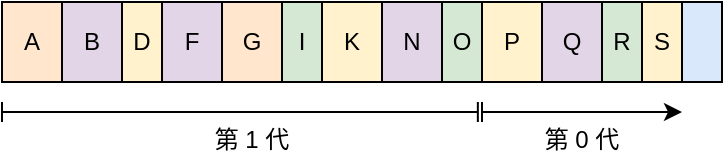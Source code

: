 <mxfile version="13.9.9" type="device"><diagram id="MdW5znwwsVFWy2X1LMuZ" name="第 1 页"><mxGraphModel dx="1106" dy="972" grid="1" gridSize="10" guides="1" tooltips="1" connect="1" arrows="1" fold="1" page="1" pageScale="1" pageWidth="827" pageHeight="1169" math="0" shadow="0"><root><mxCell id="0"/><mxCell id="1" parent="0"/><mxCell id="P5lW9tbwBjJaJNHwM_pW-1" value="" style="rounded=0;whiteSpace=wrap;html=1;fillColor=#dae8fc;" parent="1" vertex="1"><mxGeometry x="190" y="240" width="360" height="40" as="geometry"/></mxCell><mxCell id="P5lW9tbwBjJaJNHwM_pW-2" value="A" style="rounded=0;whiteSpace=wrap;html=1;fillColor=#ffe6cc;" parent="1" vertex="1"><mxGeometry x="190" y="240" width="30" height="40" as="geometry"/></mxCell><mxCell id="P5lW9tbwBjJaJNHwM_pW-7" value="D" style="rounded=0;whiteSpace=wrap;html=1;fillColor=#fff2cc;" parent="1" vertex="1"><mxGeometry x="250" y="240" width="20" height="40" as="geometry"/></mxCell><mxCell id="DdzqEhO3DBl7wpTAK5M_-1" value="B" style="rounded=0;whiteSpace=wrap;html=1;fillColor=#e1d5e7;" parent="1" vertex="1"><mxGeometry x="220" y="240" width="30" height="40" as="geometry"/></mxCell><mxCell id="DdzqEhO3DBl7wpTAK5M_-14" value="" style="group" parent="1" vertex="1" connectable="0"><mxGeometry x="430" y="290" width="100" height="10" as="geometry"/></mxCell><mxCell id="DdzqEhO3DBl7wpTAK5M_-12" value="" style="endArrow=none;html=1;" parent="DdzqEhO3DBl7wpTAK5M_-14" edge="1"><mxGeometry width="50" height="50" relative="1" as="geometry"><mxPoint y="10" as="sourcePoint"/><mxPoint as="targetPoint"/></mxGeometry></mxCell><mxCell id="DdzqEhO3DBl7wpTAK5M_-13" value="" style="endArrow=classic;html=1;" parent="DdzqEhO3DBl7wpTAK5M_-14" edge="1"><mxGeometry width="50" height="50" relative="1" as="geometry"><mxPoint y="5" as="sourcePoint"/><mxPoint x="100" y="5" as="targetPoint"/></mxGeometry></mxCell><mxCell id="DdzqEhO3DBl7wpTAK5M_-17" value="第 0 代" style="text;html=1;strokeColor=none;fillColor=none;align=center;verticalAlign=middle;whiteSpace=wrap;rounded=0;" parent="1" vertex="1"><mxGeometry x="450" y="300" width="60" height="18" as="geometry"/></mxCell><mxCell id="GTc1iP37h7RspiPqKEMF-3" value="" style="endArrow=none;html=1;" parent="1" edge="1"><mxGeometry width="50" height="50" relative="1" as="geometry"><mxPoint x="190" y="295" as="sourcePoint"/><mxPoint x="428" y="295" as="targetPoint"/></mxGeometry></mxCell><mxCell id="GTc1iP37h7RspiPqKEMF-5" value="" style="endArrow=none;html=1;" parent="1" edge="1"><mxGeometry x="190" y="290" width="50" height="50" as="geometry"><mxPoint x="190" y="300" as="sourcePoint"/><mxPoint x="190" y="290" as="targetPoint"/></mxGeometry></mxCell><mxCell id="GTc1iP37h7RspiPqKEMF-7" value="" style="endArrow=none;html=1;" parent="1" edge="1"><mxGeometry x="427.92" y="290" width="50" height="50" as="geometry"><mxPoint x="427.92" y="300" as="sourcePoint"/><mxPoint x="427.92" y="290" as="targetPoint"/><Array as="points"><mxPoint x="427.92" y="300"/></Array></mxGeometry></mxCell><mxCell id="GTc1iP37h7RspiPqKEMF-8" value="第 1 代" style="text;html=1;strokeColor=none;fillColor=none;align=center;verticalAlign=middle;whiteSpace=wrap;rounded=0;" parent="1" vertex="1"><mxGeometry x="285" y="300" width="60" height="18" as="geometry"/></mxCell><mxCell id="u_MZQX1WH3rDbIxR3TpT-1" value="F" style="rounded=0;whiteSpace=wrap;html=1;fillColor=#e1d5e7;" parent="1" vertex="1"><mxGeometry x="270" y="240" width="30" height="40" as="geometry"/></mxCell><mxCell id="u_MZQX1WH3rDbIxR3TpT-2" value="G" style="rounded=0;whiteSpace=wrap;html=1;fillColor=#ffe6cc;" parent="1" vertex="1"><mxGeometry x="300" y="240" width="30" height="40" as="geometry"/></mxCell><mxCell id="u_MZQX1WH3rDbIxR3TpT-4" value="I" style="rounded=0;whiteSpace=wrap;html=1;fillColor=#d5e8d4;" parent="1" vertex="1"><mxGeometry x="330" y="240" width="20" height="40" as="geometry"/></mxCell><mxCell id="u_MZQX1WH3rDbIxR3TpT-6" value="K" style="rounded=0;whiteSpace=wrap;html=1;fillColor=#fff2cc;" parent="1" vertex="1"><mxGeometry x="350" y="240" width="30" height="40" as="geometry"/></mxCell><mxCell id="PQmGlPg1dWDe5WEgqTiU-3" value="N" style="rounded=0;whiteSpace=wrap;html=1;fillColor=#e1d5e7;" parent="1" vertex="1"><mxGeometry x="380" y="240" width="30" height="40" as="geometry"/></mxCell><mxCell id="PQmGlPg1dWDe5WEgqTiU-5" value="O" style="rounded=0;whiteSpace=wrap;html=1;fillColor=#d5e8d4;" parent="1" vertex="1"><mxGeometry x="410" y="240" width="20" height="40" as="geometry"/></mxCell><mxCell id="fKzAmekgxfjQcDYmkk29-1" value="P" style="rounded=0;whiteSpace=wrap;html=1;fillColor=#fff2cc;" vertex="1" parent="1"><mxGeometry x="430" y="240" width="30" height="40" as="geometry"/></mxCell><mxCell id="fKzAmekgxfjQcDYmkk29-2" value="Q" style="rounded=0;whiteSpace=wrap;html=1;fillColor=#e1d5e7;" vertex="1" parent="1"><mxGeometry x="460" y="240" width="30" height="40" as="geometry"/></mxCell><mxCell id="fKzAmekgxfjQcDYmkk29-3" value="R" style="rounded=0;whiteSpace=wrap;html=1;fillColor=#d5e8d4;" vertex="1" parent="1"><mxGeometry x="490" y="240" width="20" height="40" as="geometry"/></mxCell><mxCell id="fKzAmekgxfjQcDYmkk29-5" value="S" style="rounded=0;whiteSpace=wrap;html=1;fillColor=#fff2cc;" vertex="1" parent="1"><mxGeometry x="510" y="240" width="20" height="40" as="geometry"/></mxCell></root></mxGraphModel></diagram></mxfile>